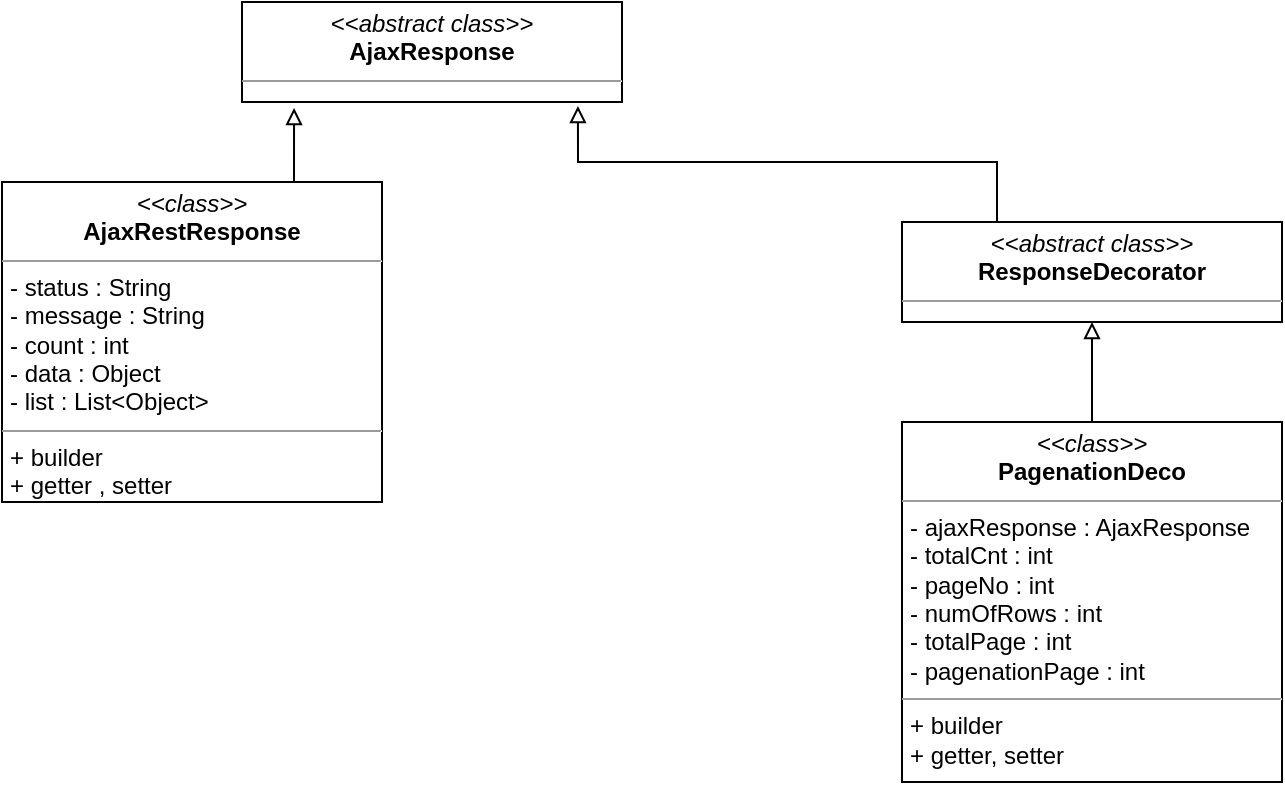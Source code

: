 <mxfile version="13.10.9" type="device"><diagram id="D8WLWL-cVWrO80GaRsBI" name="Page-1"><mxGraphModel dx="1422" dy="705" grid="1" gridSize="10" guides="1" tooltips="1" connect="1" arrows="1" fold="1" page="1" pageScale="1" pageWidth="827" pageHeight="1169" math="0" shadow="0"><root><mxCell id="0"/><mxCell id="1" parent="0"/><mxCell id="Ap42mpcwAfNbCpxewXs_-8" value="&lt;p style=&quot;margin: 0px ; margin-top: 4px ; text-align: center&quot;&gt;&lt;i&gt;&amp;lt;&amp;lt;abstract class&amp;gt;&amp;gt;&lt;/i&gt;&lt;br&gt;&lt;b&gt;AjaxResponse&lt;/b&gt;&lt;/p&gt;&lt;hr size=&quot;1&quot;&gt;&lt;p style=&quot;margin: 0px ; margin-left: 4px&quot;&gt;&lt;br&gt;&lt;/p&gt;&lt;hr size=&quot;1&quot;&gt;&lt;p style=&quot;margin: 0px ; margin-left: 4px&quot;&gt;&lt;br&gt;&lt;/p&gt;" style="verticalAlign=top;align=left;overflow=fill;fontSize=12;fontFamily=Helvetica;html=1;" vertex="1" parent="1"><mxGeometry x="230" y="80" width="190" height="50" as="geometry"/></mxCell><mxCell id="Ap42mpcwAfNbCpxewXs_-11" style="edgeStyle=orthogonalEdgeStyle;rounded=0;orthogonalLoop=1;jettySize=auto;html=1;exitX=0.25;exitY=0;exitDx=0;exitDy=0;entryX=0.884;entryY=1.04;entryDx=0;entryDy=0;entryPerimeter=0;endArrow=block;endFill=0;" edge="1" parent="1" source="Ap42mpcwAfNbCpxewXs_-9" target="Ap42mpcwAfNbCpxewXs_-8"><mxGeometry relative="1" as="geometry"/></mxCell><mxCell id="Ap42mpcwAfNbCpxewXs_-9" value="&lt;p style=&quot;margin: 0px ; margin-top: 4px ; text-align: center&quot;&gt;&lt;i&gt;&amp;lt;&amp;lt;abstract class&amp;gt;&amp;gt;&lt;/i&gt;&lt;br&gt;&lt;b&gt;ResponseDecorator&lt;/b&gt;&lt;/p&gt;&lt;hr size=&quot;1&quot;&gt;&lt;p style=&quot;margin: 0px ; margin-left: 4px&quot;&gt;&lt;br&gt;&lt;/p&gt;&lt;hr size=&quot;1&quot;&gt;&lt;p style=&quot;margin: 0px ; margin-left: 4px&quot;&gt;&lt;br&gt;&lt;/p&gt;" style="verticalAlign=top;align=left;overflow=fill;fontSize=12;fontFamily=Helvetica;html=1;" vertex="1" parent="1"><mxGeometry x="560" y="190" width="190" height="50" as="geometry"/></mxCell><mxCell id="Ap42mpcwAfNbCpxewXs_-13" style="edgeStyle=orthogonalEdgeStyle;rounded=0;orthogonalLoop=1;jettySize=auto;html=1;exitX=0.75;exitY=0;exitDx=0;exitDy=0;entryX=0.137;entryY=1.06;entryDx=0;entryDy=0;entryPerimeter=0;endArrow=block;endFill=0;" edge="1" parent="1" source="Ap42mpcwAfNbCpxewXs_-12" target="Ap42mpcwAfNbCpxewXs_-8"><mxGeometry relative="1" as="geometry"/></mxCell><mxCell id="Ap42mpcwAfNbCpxewXs_-12" value="&lt;p style=&quot;margin: 0px ; margin-top: 4px ; text-align: center&quot;&gt;&lt;i&gt;&amp;lt;&amp;lt;class&amp;gt;&amp;gt;&lt;/i&gt;&lt;br&gt;&lt;b&gt;AjaxRestResponse&lt;/b&gt;&lt;/p&gt;&lt;hr size=&quot;1&quot;&gt;&lt;p style=&quot;margin: 0px ; margin-left: 4px&quot;&gt;- status : String&lt;br&gt;- message : String&lt;/p&gt;&lt;p style=&quot;margin: 0px ; margin-left: 4px&quot;&gt;- count : int&lt;/p&gt;&lt;p style=&quot;margin: 0px ; margin-left: 4px&quot;&gt;- data : Object&lt;/p&gt;&lt;p style=&quot;margin: 0px ; margin-left: 4px&quot;&gt;- list : List&amp;lt;Object&amp;gt;&lt;/p&gt;&lt;hr size=&quot;1&quot;&gt;&lt;p style=&quot;margin: 0px ; margin-left: 4px&quot;&gt;+ builder&lt;/p&gt;&lt;p style=&quot;margin: 0px ; margin-left: 4px&quot;&gt;+ getter , setter&lt;/p&gt;" style="verticalAlign=top;align=left;overflow=fill;fontSize=12;fontFamily=Helvetica;html=1;" vertex="1" parent="1"><mxGeometry x="110" y="170" width="190" height="160" as="geometry"/></mxCell><mxCell id="Ap42mpcwAfNbCpxewXs_-15" style="edgeStyle=orthogonalEdgeStyle;rounded=0;orthogonalLoop=1;jettySize=auto;html=1;exitX=0.5;exitY=0;exitDx=0;exitDy=0;entryX=0.5;entryY=1;entryDx=0;entryDy=0;endArrow=block;endFill=0;" edge="1" parent="1" source="Ap42mpcwAfNbCpxewXs_-14" target="Ap42mpcwAfNbCpxewXs_-9"><mxGeometry relative="1" as="geometry"/></mxCell><mxCell id="Ap42mpcwAfNbCpxewXs_-14" value="&lt;p style=&quot;margin: 0px ; margin-top: 4px ; text-align: center&quot;&gt;&lt;i&gt;&amp;lt;&amp;lt;class&amp;gt;&amp;gt;&lt;/i&gt;&lt;br&gt;&lt;b&gt;PagenationDeco&lt;/b&gt;&lt;/p&gt;&lt;hr size=&quot;1&quot;&gt;&lt;p style=&quot;margin: 0px ; margin-left: 4px&quot;&gt;- ajaxResponse : AjaxResponse&lt;/p&gt;&lt;p style=&quot;margin: 0px ; margin-left: 4px&quot;&gt;- totalCnt : int&lt;br&gt;- pageNo : int&lt;/p&gt;&lt;p style=&quot;margin: 0px ; margin-left: 4px&quot;&gt;- numOfRows : int&lt;/p&gt;&lt;p style=&quot;margin: 0px ; margin-left: 4px&quot;&gt;- totalPage : int&lt;/p&gt;&lt;p style=&quot;margin: 0px ; margin-left: 4px&quot;&gt;- pagenationPage : int&lt;/p&gt;&lt;hr size=&quot;1&quot;&gt;&lt;p style=&quot;margin: 0px ; margin-left: 4px&quot;&gt;+ builder&lt;/p&gt;&lt;p style=&quot;margin: 0px ; margin-left: 4px&quot;&gt;+ getter, setter&lt;/p&gt;" style="verticalAlign=top;align=left;overflow=fill;fontSize=12;fontFamily=Helvetica;html=1;" vertex="1" parent="1"><mxGeometry x="560" y="290" width="190" height="180" as="geometry"/></mxCell></root></mxGraphModel></diagram></mxfile>